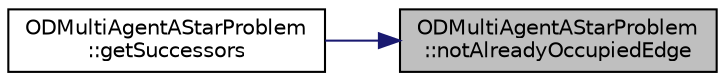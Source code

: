 digraph "ODMultiAgentAStarProblem::notAlreadyOccupiedEdge"
{
 // INTERACTIVE_SVG=YES
 // LATEX_PDF_SIZE
  edge [fontname="Helvetica",fontsize="10",labelfontname="Helvetica",labelfontsize="10"];
  node [fontname="Helvetica",fontsize="10",shape=record];
  rankdir="RL";
  Node1 [label="ODMultiAgentAStarProblem\l::notAlreadyOccupiedEdge",height=0.2,width=0.4,color="black", fillcolor="grey75", style="filled", fontcolor="black",tooltip=" "];
  Node1 -> Node2 [dir="back",color="midnightblue",fontsize="10",style="solid",fontname="Helvetica"];
  Node2 [label="ODMultiAgentAStarProblem\l::getSuccessors",height=0.2,width=0.4,color="black", fillcolor="white", style="filled",URL="$classODMultiAgentAStarProblem.html#a8aa902b954786290f38294763b0776b8",tooltip=" "];
}
